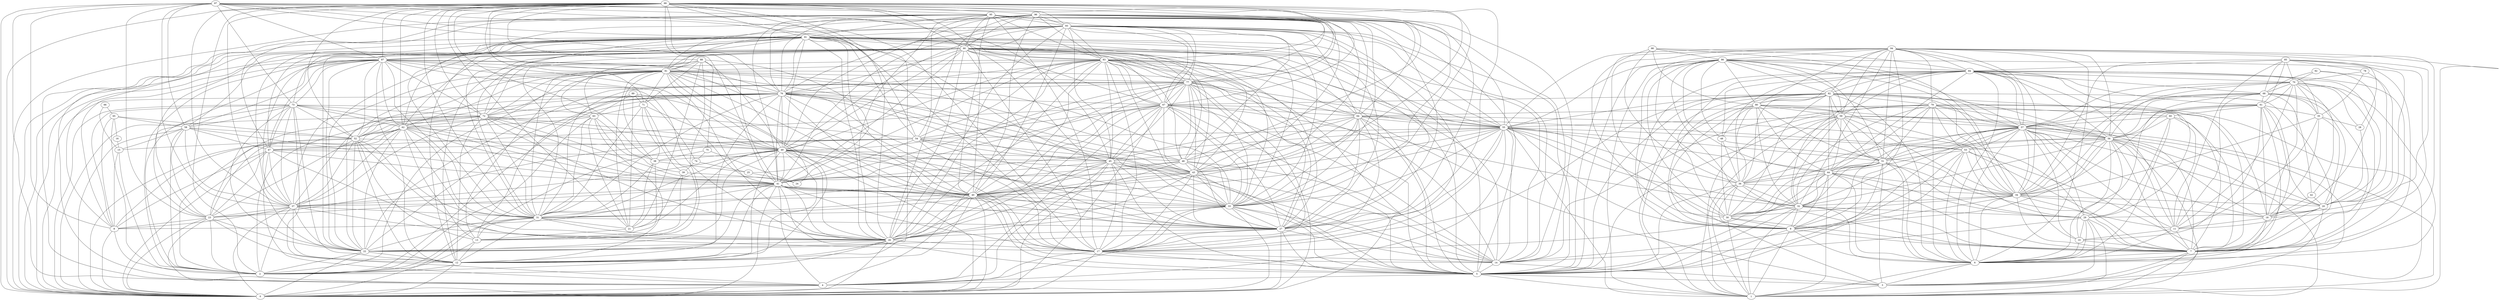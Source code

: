 digraph "sensornet-topology" {
label = "";
rankdir="BT";"0"->"4" [arrowhead = "both"] 
"0"->"8" [arrowhead = "both"] 
"0"->"12" [arrowhead = "both"] 
"0"->"17" [arrowhead = "both"] 
"0"->"22" [arrowhead = "both"] 
"0"->"23" [arrowhead = "both"] 
"0"->"26" [arrowhead = "both"] 
"0"->"27" [arrowhead = "both"] 
"0"->"33" [arrowhead = "both"] 
"0"->"37" [arrowhead = "both"] 
"0"->"40" [arrowhead = "both"] 
"0"->"41" [arrowhead = "both"] 
"0"->"45" [arrowhead = "both"] 
"0"->"47" [arrowhead = "both"] 
"0"->"49" [arrowhead = "both"] 
"0"->"54" [arrowhead = "both"] 
"0"->"58" [arrowhead = "both"] 
"0"->"62" [arrowhead = "both"] 
"0"->"67" [arrowhead = "both"] 
"0"->"72" [arrowhead = "both"] 
"0"->"73" [arrowhead = "both"] 
"0"->"76" [arrowhead = "both"] 
"0"->"77" [arrowhead = "both"] 
"0"->"83" [arrowhead = "both"] 
"0"->"87" [arrowhead = "both"] 
"0"->"90" [arrowhead = "both"] 
"0"->"91" [arrowhead = "both"] 
"0"->"95" [arrowhead = "both"] 
"0"->"97" [arrowhead = "both"] 
"0"->"99" [arrowhead = "both"] 
"1"->"3" [arrowhead = "both"] 
"1"->"5" [arrowhead = "both"] 
"1"->"6" [arrowhead = "both"] 
"1"->"7" [arrowhead = "both"] 
"1"->"9" [arrowhead = "both"] 
"1"->"29" [arrowhead = "both"] 
"1"->"30" [arrowhead = "both"] 
"1"->"32" [arrowhead = "both"] 
"1"->"36" [arrowhead = "both"] 
"1"->"44" [arrowhead = "both"] 
"1"->"53" [arrowhead = "both"] 
"1"->"55" [arrowhead = "both"] 
"1"->"56" [arrowhead = "both"] 
"1"->"57" [arrowhead = "both"] 
"1"->"59" [arrowhead = "both"] 
"1"->"79" [arrowhead = "both"] 
"1"->"80" [arrowhead = "both"] 
"1"->"82" [arrowhead = "both"] 
"1"->"86" [arrowhead = "both"] 
"1"->"94" [arrowhead = "both"] 
"2"->"8" [arrowhead = "both"] 
"2"->"12" [arrowhead = "both"] 
"2"->"13" [arrowhead = "both"] 
"2"->"15" [arrowhead = "both"] 
"2"->"22" [arrowhead = "both"] 
"2"->"23" [arrowhead = "both"] 
"2"->"26" [arrowhead = "both"] 
"2"->"31" [arrowhead = "both"] 
"2"->"37" [arrowhead = "both"] 
"2"->"49" [arrowhead = "both"] 
"2"->"58" [arrowhead = "both"] 
"2"->"62" [arrowhead = "both"] 
"2"->"63" [arrowhead = "both"] 
"2"->"65" [arrowhead = "both"] 
"2"->"72" [arrowhead = "both"] 
"2"->"73" [arrowhead = "both"] 
"2"->"76" [arrowhead = "both"] 
"2"->"81" [arrowhead = "both"] 
"2"->"87" [arrowhead = "both"] 
"2"->"99" [arrowhead = "both"] 
"3"->"5" [arrowhead = "both"] 
"3"->"6" [arrowhead = "both"] 
"3"->"7" [arrowhead = "both"] 
"3"->"14" [arrowhead = "both"] 
"3"->"29" [arrowhead = "both"] 
"3"->"51" [arrowhead = "both"] 
"3"->"55" [arrowhead = "both"] 
"3"->"56" [arrowhead = "both"] 
"3"->"57" [arrowhead = "both"] 
"3"->"64" [arrowhead = "both"] 
"3"->"79" [arrowhead = "both"] 
"4"->"5" [arrowhead = "both"] 
"4"->"17" [arrowhead = "both"] 
"4"->"23" [arrowhead = "both"] 
"4"->"33" [arrowhead = "both"] 
"4"->"41" [arrowhead = "both"] 
"4"->"45" [arrowhead = "both"] 
"4"->"47" [arrowhead = "both"] 
"4"->"55" [arrowhead = "both"] 
"4"->"67" [arrowhead = "both"] 
"4"->"73" [arrowhead = "both"] 
"4"->"83" [arrowhead = "both"] 
"4"->"91" [arrowhead = "both"] 
"4"->"95" [arrowhead = "both"] 
"4"->"97" [arrowhead = "both"] 
"5"->"9" [arrowhead = "both"] 
"5"->"14" [arrowhead = "both"] 
"5"->"17" [arrowhead = "both"] 
"5"->"27" [arrowhead = "both"] 
"5"->"32" [arrowhead = "both"] 
"5"->"33" [arrowhead = "both"] 
"5"->"36" [arrowhead = "both"] 
"5"->"40" [arrowhead = "both"] 
"5"->"41" [arrowhead = "both"] 
"5"->"43" [arrowhead = "both"] 
"5"->"44" [arrowhead = "both"] 
"5"->"45" [arrowhead = "both"] 
"5"->"51" [arrowhead = "both"] 
"5"->"53" [arrowhead = "both"] 
"5"->"54" [arrowhead = "both"] 
"5"->"59" [arrowhead = "both"] 
"5"->"64" [arrowhead = "both"] 
"5"->"67" [arrowhead = "both"] 
"5"->"77" [arrowhead = "both"] 
"5"->"82" [arrowhead = "both"] 
"5"->"83" [arrowhead = "both"] 
"5"->"86" [arrowhead = "both"] 
"5"->"90" [arrowhead = "both"] 
"5"->"91" [arrowhead = "both"] 
"5"->"93" [arrowhead = "both"] 
"5"->"94" [arrowhead = "both"] 
"5"->"95" [arrowhead = "both"] 
"6"->"7" [arrowhead = "both"] 
"6"->"9" [arrowhead = "both"] 
"6"->"10" [arrowhead = "both"] 
"6"->"11" [arrowhead = "both"] 
"6"->"18" [arrowhead = "both"] 
"6"->"20" [arrowhead = "both"] 
"6"->"29" [arrowhead = "both"] 
"6"->"32" [arrowhead = "both"] 
"6"->"34" [arrowhead = "both"] 
"6"->"44" [arrowhead = "both"] 
"6"->"51" [arrowhead = "both"] 
"6"->"53" [arrowhead = "both"] 
"6"->"57" [arrowhead = "both"] 
"6"->"59" [arrowhead = "both"] 
"6"->"60" [arrowhead = "both"] 
"6"->"61" [arrowhead = "both"] 
"6"->"68" [arrowhead = "both"] 
"6"->"70" [arrowhead = "both"] 
"6"->"79" [arrowhead = "both"] 
"6"->"82" [arrowhead = "both"] 
"6"->"84" [arrowhead = "both"] 
"6"->"94" [arrowhead = "both"] 
"7"->"9" [arrowhead = "both"] 
"7"->"10" [arrowhead = "both"] 
"7"->"11" [arrowhead = "both"] 
"7"->"18" [arrowhead = "both"] 
"7"->"20" [arrowhead = "both"] 
"7"->"29" [arrowhead = "both"] 
"7"->"30" [arrowhead = "both"] 
"7"->"32" [arrowhead = "both"] 
"7"->"34" [arrowhead = "both"] 
"7"->"36" [arrowhead = "both"] 
"7"->"44" [arrowhead = "both"] 
"7"->"51" [arrowhead = "both"] 
"7"->"53" [arrowhead = "both"] 
"7"->"56" [arrowhead = "both"] 
"7"->"59" [arrowhead = "both"] 
"7"->"60" [arrowhead = "both"] 
"7"->"61" [arrowhead = "both"] 
"7"->"68" [arrowhead = "both"] 
"7"->"70" [arrowhead = "both"] 
"7"->"79" [arrowhead = "both"] 
"7"->"80" [arrowhead = "both"] 
"7"->"82" [arrowhead = "both"] 
"7"->"84" [arrowhead = "both"] 
"7"->"86" [arrowhead = "both"] 
"7"->"94" [arrowhead = "both"] 
"8"->"15" [arrowhead = "both"] 
"8"->"23" [arrowhead = "both"] 
"8"->"37" [arrowhead = "both"] 
"8"->"41" [arrowhead = "both"] 
"8"->"47" [arrowhead = "both"] 
"8"->"52" [arrowhead = "both"] 
"8"->"65" [arrowhead = "both"] 
"8"->"73" [arrowhead = "both"] 
"8"->"87" [arrowhead = "both"] 
"8"->"91" [arrowhead = "both"] 
"8"->"97" [arrowhead = "both"] 
"9"->"30" [arrowhead = "both"] 
"9"->"32" [arrowhead = "both"] 
"9"->"34" [arrowhead = "both"] 
"9"->"36" [arrowhead = "both"] 
"9"->"44" [arrowhead = "both"] 
"9"->"51" [arrowhead = "both"] 
"9"->"55" [arrowhead = "both"] 
"9"->"56" [arrowhead = "both"] 
"9"->"57" [arrowhead = "both"] 
"9"->"80" [arrowhead = "both"] 
"9"->"82" [arrowhead = "both"] 
"9"->"84" [arrowhead = "both"] 
"9"->"86" [arrowhead = "both"] 
"9"->"94" [arrowhead = "both"] 
"10"->"11" [arrowhead = "both"] 
"10"->"29" [arrowhead = "both"] 
"10"->"56" [arrowhead = "both"] 
"10"->"57" [arrowhead = "both"] 
"10"->"61" [arrowhead = "both"] 
"10"->"79" [arrowhead = "both"] 
"11"->"18" [arrowhead = "both"] 
"11"->"20" [arrowhead = "both"] 
"11"->"34" [arrowhead = "both"] 
"11"->"35" [arrowhead = "both"] 
"11"->"56" [arrowhead = "both"] 
"11"->"57" [arrowhead = "both"] 
"11"->"60" [arrowhead = "both"] 
"11"->"68" [arrowhead = "both"] 
"11"->"70" [arrowhead = "both"] 
"11"->"84" [arrowhead = "both"] 
"11"->"85" [arrowhead = "both"] 
"12"->"13" [arrowhead = "both"] 
"12"->"22" [arrowhead = "both"] 
"12"->"23" [arrowhead = "both"] 
"12"->"26" [arrowhead = "both"] 
"12"->"31" [arrowhead = "both"] 
"12"->"37" [arrowhead = "both"] 
"12"->"40" [arrowhead = "both"] 
"12"->"41" [arrowhead = "both"] 
"12"->"49" [arrowhead = "both"] 
"12"->"52" [arrowhead = "both"] 
"12"->"63" [arrowhead = "both"] 
"12"->"72" [arrowhead = "both"] 
"12"->"73" [arrowhead = "both"] 
"12"->"76" [arrowhead = "both"] 
"12"->"81" [arrowhead = "both"] 
"12"->"87" [arrowhead = "both"] 
"12"->"90" [arrowhead = "both"] 
"12"->"91" [arrowhead = "both"] 
"12"->"99" [arrowhead = "both"] 
"13"->"21" [arrowhead = "both"] 
"13"->"31" [arrowhead = "both"] 
"13"->"38" [arrowhead = "both"] 
"13"->"39" [arrowhead = "both"] 
"13"->"52" [arrowhead = "both"] 
"13"->"62" [arrowhead = "both"] 
"13"->"71" [arrowhead = "both"] 
"13"->"81" [arrowhead = "both"] 
"13"->"88" [arrowhead = "both"] 
"13"->"89" [arrowhead = "both"] 
"14"->"17" [arrowhead = "both"] 
"14"->"27" [arrowhead = "both"] 
"14"->"29" [arrowhead = "both"] 
"14"->"33" [arrowhead = "both"] 
"14"->"40" [arrowhead = "both"] 
"14"->"43" [arrowhead = "both"] 
"14"->"45" [arrowhead = "both"] 
"14"->"46" [arrowhead = "both"] 
"14"->"53" [arrowhead = "both"] 
"14"->"55" [arrowhead = "both"] 
"14"->"67" [arrowhead = "both"] 
"14"->"77" [arrowhead = "both"] 
"14"->"79" [arrowhead = "both"] 
"14"->"83" [arrowhead = "both"] 
"14"->"90" [arrowhead = "both"] 
"14"->"93" [arrowhead = "both"] 
"14"->"95" [arrowhead = "both"] 
"14"->"96" [arrowhead = "both"] 
"15"->"16" [arrowhead = "both"] 
"15"->"52" [arrowhead = "both"] 
"15"->"58" [arrowhead = "both"] 
"15"->"66" [arrowhead = "both"] 
"16"->"65" [arrowhead = "both"] 
"17"->"26" [arrowhead = "both"] 
"17"->"27" [arrowhead = "both"] 
"17"->"32" [arrowhead = "both"] 
"17"->"33" [arrowhead = "both"] 
"17"->"40" [arrowhead = "both"] 
"17"->"41" [arrowhead = "both"] 
"17"->"43" [arrowhead = "both"] 
"17"->"45" [arrowhead = "both"] 
"17"->"47" [arrowhead = "both"] 
"17"->"54" [arrowhead = "both"] 
"17"->"55" [arrowhead = "both"] 
"17"->"64" [arrowhead = "both"] 
"17"->"76" [arrowhead = "both"] 
"17"->"77" [arrowhead = "both"] 
"17"->"82" [arrowhead = "both"] 
"17"->"83" [arrowhead = "both"] 
"17"->"90" [arrowhead = "both"] 
"17"->"91" [arrowhead = "both"] 
"17"->"93" [arrowhead = "both"] 
"17"->"95" [arrowhead = "both"] 
"17"->"97" [arrowhead = "both"] 
"18"->"20" [arrowhead = "both"] 
"18"->"34" [arrowhead = "both"] 
"18"->"35" [arrowhead = "both"] 
"18"->"42" [arrowhead = "both"] 
"18"->"56" [arrowhead = "both"] 
"18"->"57" [arrowhead = "both"] 
"18"->"61" [arrowhead = "both"] 
"18"->"70" [arrowhead = "both"] 
"18"->"84" [arrowhead = "both"] 
"18"->"85" [arrowhead = "both"] 
"18"->"92" [arrowhead = "both"] 
"20"->"28" [arrowhead = "both"] 
"20"->"34" [arrowhead = "both"] 
"20"->"35" [arrowhead = "both"] 
"20"->"42" [arrowhead = "both"] 
"20"->"56" [arrowhead = "both"] 
"20"->"57" [arrowhead = "both"] 
"20"->"61" [arrowhead = "both"] 
"20"->"68" [arrowhead = "both"] 
"20"->"78" [arrowhead = "both"] 
"20"->"84" [arrowhead = "both"] 
"20"->"85" [arrowhead = "both"] 
"20"->"92" [arrowhead = "both"] 
"21"->"31" [arrowhead = "both"] 
"21"->"38" [arrowhead = "both"] 
"21"->"39" [arrowhead = "both"] 
"21"->"49" [arrowhead = "both"] 
"21"->"63" [arrowhead = "both"] 
"21"->"81" [arrowhead = "both"] 
"21"->"88" [arrowhead = "both"] 
"21"->"89" [arrowhead = "both"] 
"21"->"99" [arrowhead = "both"] 
"22"->"23" [arrowhead = "both"] 
"22"->"26" [arrowhead = "both"] 
"22"->"27" [arrowhead = "both"] 
"22"->"31" [arrowhead = "both"] 
"22"->"37" [arrowhead = "both"] 
"22"->"40" [arrowhead = "both"] 
"22"->"41" [arrowhead = "both"] 
"22"->"49" [arrowhead = "both"] 
"22"->"52" [arrowhead = "both"] 
"22"->"62" [arrowhead = "both"] 
"22"->"73" [arrowhead = "both"] 
"22"->"76" [arrowhead = "both"] 
"22"->"77" [arrowhead = "both"] 
"22"->"81" [arrowhead = "both"] 
"22"->"87" [arrowhead = "both"] 
"22"->"90" [arrowhead = "both"] 
"22"->"91" [arrowhead = "both"] 
"22"->"99" [arrowhead = "both"] 
"23"->"37" [arrowhead = "both"] 
"23"->"41" [arrowhead = "both"] 
"23"->"47" [arrowhead = "both"] 
"23"->"52" [arrowhead = "both"] 
"23"->"54" [arrowhead = "both"] 
"23"->"58" [arrowhead = "both"] 
"23"->"62" [arrowhead = "both"] 
"23"->"72" [arrowhead = "both"] 
"23"->"87" [arrowhead = "both"] 
"23"->"91" [arrowhead = "both"] 
"23"->"97" [arrowhead = "both"] 
"24"->"25" [arrowhead = "both"] 
"24"->"39" [arrowhead = "both"] 
"24"->"75" [arrowhead = "both"] 
"24"->"89" [arrowhead = "both"] 
"25"->"38" [arrowhead = "both"] 
"25"->"74" [arrowhead = "both"] 
"25"->"88" [arrowhead = "both"] 
"26"->"27" [arrowhead = "both"] 
"26"->"31" [arrowhead = "both"] 
"26"->"33" [arrowhead = "both"] 
"26"->"37" [arrowhead = "both"] 
"26"->"40" [arrowhead = "both"] 
"26"->"41" [arrowhead = "both"] 
"26"->"43" [arrowhead = "both"] 
"26"->"45" [arrowhead = "both"] 
"26"->"46" [arrowhead = "both"] 
"26"->"49" [arrowhead = "both"] 
"26"->"52" [arrowhead = "both"] 
"26"->"62" [arrowhead = "both"] 
"26"->"67" [arrowhead = "both"] 
"26"->"72" [arrowhead = "both"] 
"26"->"77" [arrowhead = "both"] 
"26"->"81" [arrowhead = "both"] 
"26"->"83" [arrowhead = "both"] 
"26"->"87" [arrowhead = "both"] 
"26"->"90" [arrowhead = "both"] 
"26"->"91" [arrowhead = "both"] 
"26"->"93" [arrowhead = "both"] 
"26"->"95" [arrowhead = "both"] 
"26"->"96" [arrowhead = "both"] 
"26"->"99" [arrowhead = "both"] 
"27"->"31" [arrowhead = "both"] 
"27"->"33" [arrowhead = "both"] 
"27"->"40" [arrowhead = "both"] 
"27"->"41" [arrowhead = "both"] 
"27"->"43" [arrowhead = "both"] 
"27"->"45" [arrowhead = "both"] 
"27"->"46" [arrowhead = "both"] 
"27"->"49" [arrowhead = "both"] 
"27"->"55" [arrowhead = "both"] 
"27"->"64" [arrowhead = "both"] 
"27"->"67" [arrowhead = "both"] 
"27"->"72" [arrowhead = "both"] 
"27"->"76" [arrowhead = "both"] 
"27"->"81" [arrowhead = "both"] 
"27"->"83" [arrowhead = "both"] 
"27"->"90" [arrowhead = "both"] 
"27"->"91" [arrowhead = "both"] 
"27"->"93" [arrowhead = "both"] 
"27"->"95" [arrowhead = "both"] 
"27"->"96" [arrowhead = "both"] 
"27"->"99" [arrowhead = "both"] 
"28"->"35" [arrowhead = "both"] 
"28"->"70" [arrowhead = "both"] 
"28"->"85" [arrowhead = "both"] 
"29"->"32" [arrowhead = "both"] 
"29"->"44" [arrowhead = "both"] 
"29"->"51" [arrowhead = "both"] 
"29"->"53" [arrowhead = "both"] 
"29"->"56" [arrowhead = "both"] 
"29"->"57" [arrowhead = "both"] 
"29"->"60" [arrowhead = "both"] 
"29"->"64" [arrowhead = "both"] 
"29"->"82" [arrowhead = "both"] 
"29"->"94" [arrowhead = "both"] 
"30"->"32" [arrowhead = "both"] 
"30"->"34" [arrowhead = "both"] 
"30"->"36" [arrowhead = "both"] 
"30"->"44" [arrowhead = "both"] 
"30"->"48" [arrowhead = "both"] 
"30"->"51" [arrowhead = "both"] 
"30"->"57" [arrowhead = "both"] 
"30"->"59" [arrowhead = "both"] 
"30"->"82" [arrowhead = "both"] 
"30"->"84" [arrowhead = "both"] 
"30"->"86" [arrowhead = "both"] 
"30"->"94" [arrowhead = "both"] 
"30"->"98" [arrowhead = "both"] 
"31"->"33" [arrowhead = "both"] 
"31"->"37" [arrowhead = "both"] 
"31"->"38" [arrowhead = "both"] 
"31"->"40" [arrowhead = "both"] 
"31"->"43" [arrowhead = "both"] 
"31"->"46" [arrowhead = "both"] 
"31"->"49" [arrowhead = "both"] 
"31"->"52" [arrowhead = "both"] 
"31"->"62" [arrowhead = "both"] 
"31"->"63" [arrowhead = "both"] 
"31"->"71" [arrowhead = "both"] 
"31"->"72" [arrowhead = "both"] 
"31"->"76" [arrowhead = "both"] 
"31"->"77" [arrowhead = "both"] 
"31"->"83" [arrowhead = "both"] 
"31"->"87" [arrowhead = "both"] 
"31"->"88" [arrowhead = "both"] 
"31"->"90" [arrowhead = "both"] 
"31"->"93" [arrowhead = "both"] 
"31"->"96" [arrowhead = "both"] 
"31"->"99" [arrowhead = "both"] 
"32"->"34" [arrowhead = "both"] 
"32"->"36" [arrowhead = "both"] 
"32"->"44" [arrowhead = "both"] 
"32"->"51" [arrowhead = "both"] 
"32"->"55" [arrowhead = "both"] 
"32"->"56" [arrowhead = "both"] 
"32"->"57" [arrowhead = "both"] 
"32"->"59" [arrowhead = "both"] 
"32"->"67" [arrowhead = "both"] 
"32"->"79" [arrowhead = "both"] 
"32"->"80" [arrowhead = "both"] 
"32"->"84" [arrowhead = "both"] 
"32"->"86" [arrowhead = "both"] 
"32"->"94" [arrowhead = "both"] 
"33"->"40" [arrowhead = "both"] 
"33"->"41" [arrowhead = "both"] 
"33"->"43" [arrowhead = "both"] 
"33"->"45" [arrowhead = "both"] 
"33"->"46" [arrowhead = "both"] 
"33"->"49" [arrowhead = "both"] 
"33"->"54" [arrowhead = "both"] 
"33"->"55" [arrowhead = "both"] 
"33"->"64" [arrowhead = "both"] 
"33"->"67" [arrowhead = "both"] 
"33"->"76" [arrowhead = "both"] 
"33"->"77" [arrowhead = "both"] 
"33"->"81" [arrowhead = "both"] 
"33"->"90" [arrowhead = "both"] 
"33"->"91" [arrowhead = "both"] 
"33"->"93" [arrowhead = "both"] 
"33"->"95" [arrowhead = "both"] 
"33"->"96" [arrowhead = "both"] 
"33"->"99" [arrowhead = "both"] 
"34"->"35" [arrowhead = "both"] 
"34"->"36" [arrowhead = "both"] 
"34"->"44" [arrowhead = "both"] 
"34"->"48" [arrowhead = "both"] 
"34"->"56" [arrowhead = "both"] 
"34"->"57" [arrowhead = "both"] 
"34"->"59" [arrowhead = "both"] 
"34"->"61" [arrowhead = "both"] 
"34"->"68" [arrowhead = "both"] 
"34"->"70" [arrowhead = "both"] 
"34"->"80" [arrowhead = "both"] 
"34"->"82" [arrowhead = "both"] 
"34"->"85" [arrowhead = "both"] 
"34"->"86" [arrowhead = "both"] 
"34"->"94" [arrowhead = "both"] 
"34"->"98" [arrowhead = "both"] 
"35"->"61" [arrowhead = "both"] 
"35"->"68" [arrowhead = "both"] 
"35"->"70" [arrowhead = "both"] 
"35"->"78" [arrowhead = "both"] 
"35"->"84" [arrowhead = "both"] 
"36"->"44" [arrowhead = "both"] 
"36"->"48" [arrowhead = "both"] 
"36"->"51" [arrowhead = "both"] 
"36"->"55" [arrowhead = "both"] 
"36"->"57" [arrowhead = "both"] 
"36"->"59" [arrowhead = "both"] 
"36"->"80" [arrowhead = "both"] 
"36"->"82" [arrowhead = "both"] 
"36"->"84" [arrowhead = "both"] 
"36"->"94" [arrowhead = "both"] 
"36"->"98" [arrowhead = "both"] 
"37"->"40" [arrowhead = "both"] 
"37"->"41" [arrowhead = "both"] 
"37"->"47" [arrowhead = "both"] 
"37"->"49" [arrowhead = "both"] 
"37"->"52" [arrowhead = "both"] 
"37"->"58" [arrowhead = "both"] 
"37"->"62" [arrowhead = "both"] 
"37"->"72" [arrowhead = "both"] 
"37"->"73" [arrowhead = "both"] 
"37"->"76" [arrowhead = "both"] 
"37"->"81" [arrowhead = "both"] 
"37"->"90" [arrowhead = "both"] 
"37"->"91" [arrowhead = "both"] 
"37"->"97" [arrowhead = "both"] 
"37"->"99" [arrowhead = "both"] 
"38"->"49" [arrowhead = "both"] 
"38"->"63" [arrowhead = "both"] 
"38"->"71" [arrowhead = "both"] 
"38"->"75" [arrowhead = "both"] 
"38"->"81" [arrowhead = "both"] 
"38"->"99" [arrowhead = "both"] 
"39"->"63" [arrowhead = "both"] 
"39"->"71" [arrowhead = "both"] 
"39"->"74" [arrowhead = "both"] 
"40"->"41" [arrowhead = "both"] 
"40"->"43" [arrowhead = "both"] 
"40"->"45" [arrowhead = "both"] 
"40"->"46" [arrowhead = "both"] 
"40"->"49" [arrowhead = "both"] 
"40"->"55" [arrowhead = "both"] 
"40"->"62" [arrowhead = "both"] 
"40"->"64" [arrowhead = "both"] 
"40"->"67" [arrowhead = "both"] 
"40"->"72" [arrowhead = "both"] 
"40"->"76" [arrowhead = "both"] 
"40"->"77" [arrowhead = "both"] 
"40"->"81" [arrowhead = "both"] 
"40"->"83" [arrowhead = "both"] 
"40"->"87" [arrowhead = "both"] 
"40"->"91" [arrowhead = "both"] 
"40"->"93" [arrowhead = "both"] 
"40"->"95" [arrowhead = "both"] 
"40"->"96" [arrowhead = "both"] 
"40"->"99" [arrowhead = "both"] 
"41"->"43" [arrowhead = "both"] 
"41"->"45" [arrowhead = "both"] 
"41"->"47" [arrowhead = "both"] 
"41"->"49" [arrowhead = "both"] 
"41"->"54" [arrowhead = "both"] 
"41"->"55" [arrowhead = "both"] 
"41"->"58" [arrowhead = "both"] 
"41"->"62" [arrowhead = "both"] 
"41"->"67" [arrowhead = "both"] 
"41"->"72" [arrowhead = "both"] 
"41"->"73" [arrowhead = "both"] 
"41"->"76" [arrowhead = "both"] 
"41"->"77" [arrowhead = "both"] 
"41"->"83" [arrowhead = "both"] 
"41"->"87" [arrowhead = "both"] 
"41"->"90" [arrowhead = "both"] 
"41"->"93" [arrowhead = "both"] 
"41"->"95" [arrowhead = "both"] 
"41"->"97" [arrowhead = "both"] 
"41"->"99" [arrowhead = "both"] 
"42"->"68" [arrowhead = "both"] 
"42"->"70" [arrowhead = "both"] 
"43"->"45" [arrowhead = "both"] 
"43"->"46" [arrowhead = "both"] 
"43"->"49" [arrowhead = "both"] 
"43"->"55" [arrowhead = "both"] 
"43"->"64" [arrowhead = "both"] 
"43"->"67" [arrowhead = "both"] 
"43"->"76" [arrowhead = "both"] 
"43"->"77" [arrowhead = "both"] 
"43"->"81" [arrowhead = "both"] 
"43"->"83" [arrowhead = "both"] 
"43"->"90" [arrowhead = "both"] 
"43"->"91" [arrowhead = "both"] 
"43"->"95" [arrowhead = "both"] 
"43"->"96" [arrowhead = "both"] 
"43"->"99" [arrowhead = "both"] 
"44"->"51" [arrowhead = "both"] 
"44"->"55" [arrowhead = "both"] 
"44"->"56" [arrowhead = "both"] 
"44"->"57" [arrowhead = "both"] 
"44"->"59" [arrowhead = "both"] 
"44"->"79" [arrowhead = "both"] 
"44"->"80" [arrowhead = "both"] 
"44"->"82" [arrowhead = "both"] 
"44"->"84" [arrowhead = "both"] 
"44"->"86" [arrowhead = "both"] 
"45"->"47" [arrowhead = "both"] 
"45"->"54" [arrowhead = "both"] 
"45"->"55" [arrowhead = "both"] 
"45"->"64" [arrowhead = "both"] 
"45"->"67" [arrowhead = "both"] 
"45"->"76" [arrowhead = "both"] 
"45"->"77" [arrowhead = "both"] 
"45"->"83" [arrowhead = "both"] 
"45"->"90" [arrowhead = "both"] 
"45"->"91" [arrowhead = "both"] 
"45"->"93" [arrowhead = "both"] 
"45"->"97" [arrowhead = "both"] 
"46"->"49" [arrowhead = "both"] 
"46"->"64" [arrowhead = "both"] 
"46"->"76" [arrowhead = "both"] 
"46"->"77" [arrowhead = "both"] 
"46"->"81" [arrowhead = "both"] 
"46"->"83" [arrowhead = "both"] 
"46"->"90" [arrowhead = "both"] 
"46"->"93" [arrowhead = "both"] 
"46"->"99" [arrowhead = "both"] 
"47"->"54" [arrowhead = "both"] 
"47"->"58" [arrowhead = "both"] 
"47"->"67" [arrowhead = "both"] 
"47"->"73" [arrowhead = "both"] 
"47"->"87" [arrowhead = "both"] 
"47"->"91" [arrowhead = "both"] 
"47"->"95" [arrowhead = "both"] 
"48"->"80" [arrowhead = "both"] 
"48"->"84" [arrowhead = "both"] 
"48"->"86" [arrowhead = "both"] 
"49"->"52" [arrowhead = "both"] 
"49"->"62" [arrowhead = "both"] 
"49"->"71" [arrowhead = "both"] 
"49"->"72" [arrowhead = "both"] 
"49"->"76" [arrowhead = "both"] 
"49"->"77" [arrowhead = "both"] 
"49"->"81" [arrowhead = "both"] 
"49"->"83" [arrowhead = "both"] 
"49"->"87" [arrowhead = "both"] 
"49"->"88" [arrowhead = "both"] 
"49"->"90" [arrowhead = "both"] 
"49"->"91" [arrowhead = "both"] 
"49"->"93" [arrowhead = "both"] 
"49"->"96" [arrowhead = "both"] 
"51"->"53" [arrowhead = "both"] 
"51"->"55" [arrowhead = "both"] 
"51"->"56" [arrowhead = "both"] 
"51"->"57" [arrowhead = "both"] 
"51"->"59" [arrowhead = "both"] 
"51"->"79" [arrowhead = "both"] 
"51"->"80" [arrowhead = "both"] 
"51"->"82" [arrowhead = "both"] 
"51"->"86" [arrowhead = "both"] 
"51"->"94" [arrowhead = "both"] 
"52"->"58" [arrowhead = "both"] 
"52"->"62" [arrowhead = "both"] 
"52"->"63" [arrowhead = "both"] 
"52"->"65" [arrowhead = "both"] 
"52"->"72" [arrowhead = "both"] 
"52"->"73" [arrowhead = "both"] 
"52"->"76" [arrowhead = "both"] 
"52"->"81" [arrowhead = "both"] 
"52"->"87" [arrowhead = "both"] 
"52"->"99" [arrowhead = "both"] 
"53"->"55" [arrowhead = "both"] 
"53"->"56" [arrowhead = "both"] 
"53"->"57" [arrowhead = "both"] 
"53"->"64" [arrowhead = "both"] 
"53"->"79" [arrowhead = "both"] 
"54"->"55" [arrowhead = "both"] 
"54"->"67" [arrowhead = "both"] 
"54"->"73" [arrowhead = "both"] 
"54"->"83" [arrowhead = "both"] 
"54"->"91" [arrowhead = "both"] 
"54"->"95" [arrowhead = "both"] 
"54"->"97" [arrowhead = "both"] 
"55"->"59" [arrowhead = "both"] 
"55"->"64" [arrowhead = "both"] 
"55"->"67" [arrowhead = "both"] 
"55"->"77" [arrowhead = "both"] 
"55"->"82" [arrowhead = "both"] 
"55"->"83" [arrowhead = "both"] 
"55"->"86" [arrowhead = "both"] 
"55"->"90" [arrowhead = "both"] 
"55"->"91" [arrowhead = "both"] 
"55"->"93" [arrowhead = "both"] 
"55"->"94" [arrowhead = "both"] 
"55"->"95" [arrowhead = "both"] 
"56"->"57" [arrowhead = "both"] 
"56"->"59" [arrowhead = "both"] 
"56"->"60" [arrowhead = "both"] 
"56"->"61" [arrowhead = "both"] 
"56"->"68" [arrowhead = "both"] 
"56"->"70" [arrowhead = "both"] 
"56"->"79" [arrowhead = "both"] 
"56"->"82" [arrowhead = "both"] 
"56"->"84" [arrowhead = "both"] 
"56"->"94" [arrowhead = "both"] 
"57"->"59" [arrowhead = "both"] 
"57"->"60" [arrowhead = "both"] 
"57"->"61" [arrowhead = "both"] 
"57"->"68" [arrowhead = "both"] 
"57"->"70" [arrowhead = "both"] 
"57"->"79" [arrowhead = "both"] 
"57"->"80" [arrowhead = "both"] 
"57"->"82" [arrowhead = "both"] 
"57"->"84" [arrowhead = "both"] 
"57"->"86" [arrowhead = "both"] 
"57"->"94" [arrowhead = "both"] 
"58"->"65" [arrowhead = "both"] 
"58"->"73" [arrowhead = "both"] 
"58"->"87" [arrowhead = "both"] 
"58"->"91" [arrowhead = "both"] 
"58"->"97" [arrowhead = "both"] 
"59"->"80" [arrowhead = "both"] 
"59"->"82" [arrowhead = "both"] 
"59"->"84" [arrowhead = "both"] 
"59"->"86" [arrowhead = "both"] 
"59"->"94" [arrowhead = "both"] 
"60"->"61" [arrowhead = "both"] 
"60"->"79" [arrowhead = "both"] 
"61"->"68" [arrowhead = "both"] 
"61"->"70" [arrowhead = "both"] 
"61"->"84" [arrowhead = "both"] 
"61"->"85" [arrowhead = "both"] 
"62"->"63" [arrowhead = "both"] 
"62"->"72" [arrowhead = "both"] 
"62"->"73" [arrowhead = "both"] 
"62"->"76" [arrowhead = "both"] 
"62"->"81" [arrowhead = "both"] 
"62"->"87" [arrowhead = "both"] 
"62"->"90" [arrowhead = "both"] 
"62"->"91" [arrowhead = "both"] 
"62"->"99" [arrowhead = "both"] 
"63"->"71" [arrowhead = "both"] 
"63"->"81" [arrowhead = "both"] 
"63"->"88" [arrowhead = "both"] 
"63"->"89" [arrowhead = "both"] 
"64"->"67" [arrowhead = "both"] 
"64"->"77" [arrowhead = "both"] 
"64"->"79" [arrowhead = "both"] 
"64"->"83" [arrowhead = "both"] 
"64"->"90" [arrowhead = "both"] 
"64"->"93" [arrowhead = "both"] 
"64"->"95" [arrowhead = "both"] 
"64"->"96" [arrowhead = "both"] 
"65"->"66" [arrowhead = "both"] 
"67"->"76" [arrowhead = "both"] 
"67"->"77" [arrowhead = "both"] 
"67"->"82" [arrowhead = "both"] 
"67"->"83" [arrowhead = "both"] 
"67"->"90" [arrowhead = "both"] 
"67"->"91" [arrowhead = "both"] 
"67"->"93" [arrowhead = "both"] 
"67"->"95" [arrowhead = "both"] 
"67"->"97" [arrowhead = "both"] 
"68"->"70" [arrowhead = "both"] 
"68"->"84" [arrowhead = "both"] 
"68"->"85" [arrowhead = "both"] 
"68"->"92" [arrowhead = "both"] 
"70"->"78" [arrowhead = "both"] 
"70"->"84" [arrowhead = "both"] 
"70"->"85" [arrowhead = "both"] 
"70"->"92" [arrowhead = "both"] 
"71"->"81" [arrowhead = "both"] 
"71"->"88" [arrowhead = "both"] 
"71"->"89" [arrowhead = "both"] 
"71"->"99" [arrowhead = "both"] 
"72"->"73" [arrowhead = "both"] 
"72"->"76" [arrowhead = "both"] 
"72"->"77" [arrowhead = "both"] 
"72"->"81" [arrowhead = "both"] 
"72"->"87" [arrowhead = "both"] 
"72"->"90" [arrowhead = "both"] 
"72"->"91" [arrowhead = "both"] 
"72"->"99" [arrowhead = "both"] 
"73"->"87" [arrowhead = "both"] 
"73"->"91" [arrowhead = "both"] 
"73"->"97" [arrowhead = "both"] 
"74"->"75" [arrowhead = "both"] 
"74"->"89" [arrowhead = "both"] 
"75"->"88" [arrowhead = "both"] 
"76"->"77" [arrowhead = "both"] 
"76"->"81" [arrowhead = "both"] 
"76"->"83" [arrowhead = "both"] 
"76"->"87" [arrowhead = "both"] 
"76"->"90" [arrowhead = "both"] 
"76"->"91" [arrowhead = "both"] 
"76"->"93" [arrowhead = "both"] 
"76"->"95" [arrowhead = "both"] 
"76"->"96" [arrowhead = "both"] 
"76"->"99" [arrowhead = "both"] 
"77"->"81" [arrowhead = "both"] 
"77"->"83" [arrowhead = "both"] 
"77"->"90" [arrowhead = "both"] 
"77"->"91" [arrowhead = "both"] 
"77"->"93" [arrowhead = "both"] 
"77"->"95" [arrowhead = "both"] 
"77"->"96" [arrowhead = "both"] 
"77"->"99" [arrowhead = "both"] 
"78"->"85" [arrowhead = "both"] 
"79"->"82" [arrowhead = "both"] 
"79"->"94" [arrowhead = "both"] 
"80"->"82" [arrowhead = "both"] 
"80"->"84" [arrowhead = "both"] 
"80"->"86" [arrowhead = "both"] 
"80"->"94" [arrowhead = "both"] 
"80"->"98" [arrowhead = "both"] 
"81"->"83" [arrowhead = "both"] 
"81"->"87" [arrowhead = "both"] 
"81"->"88" [arrowhead = "both"] 
"81"->"90" [arrowhead = "both"] 
"81"->"93" [arrowhead = "both"] 
"81"->"96" [arrowhead = "both"] 
"81"->"99" [arrowhead = "both"] 
"82"->"84" [arrowhead = "both"] 
"82"->"86" [arrowhead = "both"] 
"82"->"94" [arrowhead = "both"] 
"83"->"90" [arrowhead = "both"] 
"83"->"91" [arrowhead = "both"] 
"83"->"93" [arrowhead = "both"] 
"83"->"95" [arrowhead = "both"] 
"83"->"96" [arrowhead = "both"] 
"83"->"99" [arrowhead = "both"] 
"84"->"85" [arrowhead = "both"] 
"84"->"86" [arrowhead = "both"] 
"84"->"94" [arrowhead = "both"] 
"84"->"98" [arrowhead = "both"] 
"86"->"94" [arrowhead = "both"] 
"86"->"98" [arrowhead = "both"] 
"87"->"90" [arrowhead = "both"] 
"87"->"91" [arrowhead = "both"] 
"87"->"97" [arrowhead = "both"] 
"87"->"99" [arrowhead = "both"] 
"88"->"99" [arrowhead = "both"] 
"90"->"91" [arrowhead = "both"] 
"90"->"93" [arrowhead = "both"] 
"90"->"95" [arrowhead = "both"] 
"90"->"96" [arrowhead = "both"] 
"90"->"99" [arrowhead = "both"] 
"91"->"93" [arrowhead = "both"] 
"91"->"95" [arrowhead = "both"] 
"91"->"97" [arrowhead = "both"] 
"91"->"99" [arrowhead = "both"] 
"93"->"95" [arrowhead = "both"] 
"93"->"96" [arrowhead = "both"] 
"93"->"99" [arrowhead = "both"] 
"95"->"97" [arrowhead = "both"] 
"96"->"99" [arrowhead = "both"] 
}